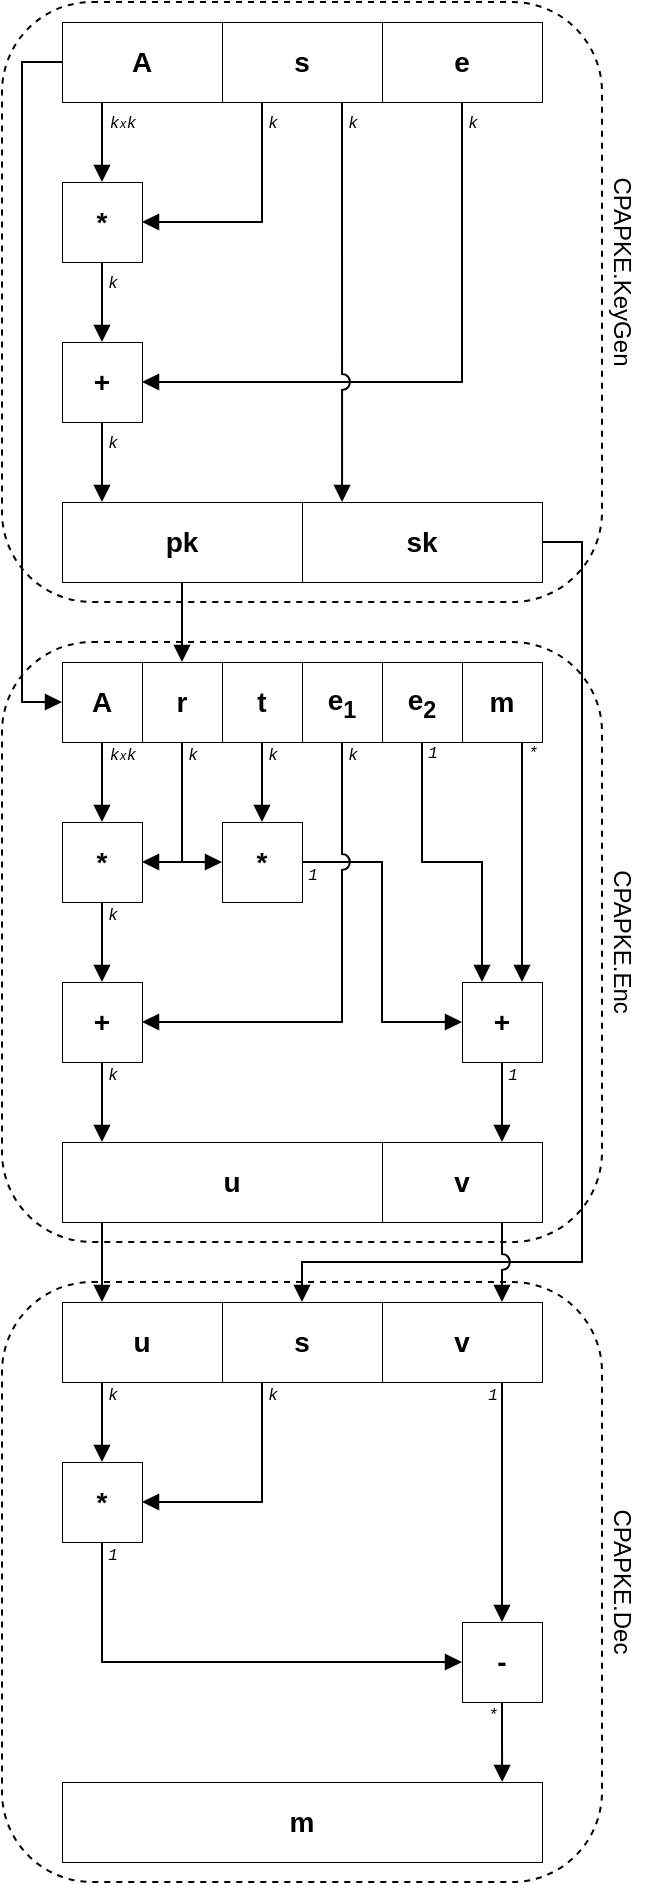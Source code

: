 <mxfile version="20.3.0" type="device"><diagram id="kgpKYQtTHZ0yAKxKKP6v" name="Page-1"><mxGraphModel dx="677" dy="416" grid="1" gridSize="10" guides="1" tooltips="1" connect="1" arrows="1" fold="1" page="1" pageScale="1" pageWidth="850" pageHeight="1100" math="0" shadow="0"><root><mxCell id="0"/><mxCell id="1" parent="0"/><mxCell id="RqX4318UuHs4b1ldZYEY-5" value="" style="rounded=1;whiteSpace=wrap;html=1;fillColor=none;dashed=1;" parent="1" vertex="1"><mxGeometry x="250" y="750" width="300" height="300" as="geometry"/></mxCell><mxCell id="RqX4318UuHs4b1ldZYEY-3" value="" style="rounded=1;whiteSpace=wrap;html=1;fillColor=none;dashed=1;" parent="1" vertex="1"><mxGeometry x="250" y="430" width="300" height="300" as="geometry"/></mxCell><mxCell id="RqX4318UuHs4b1ldZYEY-1" value="" style="rounded=1;whiteSpace=wrap;html=1;fillColor=none;dashed=1;" parent="1" vertex="1"><mxGeometry x="250" y="110" width="300" height="300" as="geometry"/></mxCell><mxCell id="GimO8Tfs8xw4bccf_avH-170" style="edgeStyle=orthogonalEdgeStyle;rounded=0;orthogonalLoop=1;jettySize=auto;html=1;fontFamily=Courier New;fontSize=8;endArrow=block;endFill=1;entryX=0.5;entryY=0;entryDx=0;entryDy=0;jumpStyle=arc;jumpSize=10;" parent="1" source="GimO8Tfs8xw4bccf_avH-92" edge="1"><mxGeometry relative="1" as="geometry"><mxPoint x="400" y="760" as="targetPoint"/><Array as="points"><mxPoint x="540" y="380"/><mxPoint x="540" y="740"/><mxPoint x="400" y="740"/></Array></mxGeometry></mxCell><mxCell id="GimO8Tfs8xw4bccf_avH-90" value="" style="rounded=0;whiteSpace=wrap;html=1;strokeWidth=0.5;fontFamily=Helvetica;fontSize=14;fillColor=default;" parent="1" vertex="1"><mxGeometry x="280" y="360" width="240" height="30" as="geometry"/></mxCell><mxCell id="GimO8Tfs8xw4bccf_avH-161" style="edgeStyle=orthogonalEdgeStyle;rounded=0;orthogonalLoop=1;jettySize=auto;html=1;entryX=0.5;entryY=0;entryDx=0;entryDy=0;fontFamily=Courier New;fontSize=8;endArrow=block;endFill=1;" parent="1" source="GimO8Tfs8xw4bccf_avH-91" target="GimO8Tfs8xw4bccf_avH-119" edge="1"><mxGeometry relative="1" as="geometry"/></mxCell><mxCell id="GimO8Tfs8xw4bccf_avH-91" value="&lt;b&gt;pk&lt;/b&gt;" style="rounded=0;whiteSpace=wrap;html=1;strokeWidth=0.5;fontFamily=Helvetica;fontSize=14;fillColor=default;" parent="1" vertex="1"><mxGeometry x="280" y="360" width="120" height="40" as="geometry"/></mxCell><mxCell id="GimO8Tfs8xw4bccf_avH-92" value="&lt;b&gt;sk&lt;/b&gt;" style="rounded=0;whiteSpace=wrap;html=1;strokeWidth=0.5;fontFamily=Helvetica;fontSize=14;fillColor=default;" parent="1" vertex="1"><mxGeometry x="400" y="360" width="120" height="40" as="geometry"/></mxCell><mxCell id="GimO8Tfs8xw4bccf_avH-93" style="rounded=0;sketch=0;jumpStyle=arc;jumpSize=10;orthogonalLoop=1;jettySize=auto;html=1;shadow=0;fontFamily=Courier New;fontSize=8;endArrow=block;endFill=1;edgeStyle=orthogonalEdgeStyle;" parent="1" source="GimO8Tfs8xw4bccf_avH-94" target="GimO8Tfs8xw4bccf_avH-100" edge="1"><mxGeometry relative="1" as="geometry"><Array as="points"><mxPoint x="300" y="170"/><mxPoint x="300" y="170"/></Array></mxGeometry></mxCell><mxCell id="GimO8Tfs8xw4bccf_avH-162" style="edgeStyle=orthogonalEdgeStyle;rounded=0;orthogonalLoop=1;jettySize=auto;html=1;entryX=0;entryY=0.5;entryDx=0;entryDy=0;fontFamily=Courier New;fontSize=8;endArrow=block;endFill=1;" parent="1" source="GimO8Tfs8xw4bccf_avH-94" target="GimO8Tfs8xw4bccf_avH-118" edge="1"><mxGeometry relative="1" as="geometry"><Array as="points"><mxPoint x="260" y="140"/><mxPoint x="260" y="460"/></Array></mxGeometry></mxCell><mxCell id="GimO8Tfs8xw4bccf_avH-94" value="&lt;b&gt;A&lt;/b&gt;" style="rounded=0;whiteSpace=wrap;html=1;strokeWidth=0.5;fontFamily=Helvetica;fontSize=14;fillColor=default;" parent="1" vertex="1"><mxGeometry x="280" y="120" width="80" height="40" as="geometry"/></mxCell><mxCell id="GimO8Tfs8xw4bccf_avH-95" style="edgeStyle=orthogonalEdgeStyle;rounded=0;sketch=0;jumpStyle=arc;jumpSize=10;orthogonalLoop=1;jettySize=auto;html=1;entryX=1;entryY=0.5;entryDx=0;entryDy=0;shadow=0;fontFamily=Courier New;fontSize=8;endArrow=block;endFill=1;" parent="1" source="GimO8Tfs8xw4bccf_avH-96" target="GimO8Tfs8xw4bccf_avH-100" edge="1"><mxGeometry relative="1" as="geometry"><Array as="points"><mxPoint x="380" y="220"/></Array></mxGeometry></mxCell><mxCell id="GimO8Tfs8xw4bccf_avH-96" value="&lt;b&gt;s&lt;/b&gt;" style="rounded=0;whiteSpace=wrap;html=1;strokeWidth=0.5;fontFamily=Helvetica;fontSize=14;fillColor=default;" parent="1" vertex="1"><mxGeometry x="360" y="120" width="80" height="40" as="geometry"/></mxCell><mxCell id="GimO8Tfs8xw4bccf_avH-97" style="edgeStyle=orthogonalEdgeStyle;rounded=0;sketch=0;jumpStyle=none;jumpSize=10;orthogonalLoop=1;jettySize=auto;html=1;entryX=1;entryY=0.5;entryDx=0;entryDy=0;shadow=0;fontFamily=Courier New;fontSize=8;endArrow=block;endFill=1;" parent="1" source="GimO8Tfs8xw4bccf_avH-98" target="GimO8Tfs8xw4bccf_avH-102" edge="1"><mxGeometry relative="1" as="geometry"><Array as="points"><mxPoint x="480" y="300"/></Array></mxGeometry></mxCell><mxCell id="GimO8Tfs8xw4bccf_avH-98" value="&lt;b&gt;e&lt;/b&gt;" style="rounded=0;whiteSpace=wrap;html=1;strokeWidth=0.5;fontFamily=Helvetica;fontSize=14;fillColor=default;" parent="1" vertex="1"><mxGeometry x="440" y="120" width="80" height="40" as="geometry"/></mxCell><mxCell id="GimO8Tfs8xw4bccf_avH-99" style="edgeStyle=orthogonalEdgeStyle;rounded=0;sketch=0;jumpStyle=arc;jumpSize=10;orthogonalLoop=1;jettySize=auto;html=1;entryX=0.5;entryY=0;entryDx=0;entryDy=0;shadow=0;fontFamily=Courier New;fontSize=8;endArrow=block;endFill=1;" parent="1" source="GimO8Tfs8xw4bccf_avH-100" target="GimO8Tfs8xw4bccf_avH-102" edge="1"><mxGeometry relative="1" as="geometry"/></mxCell><mxCell id="GimO8Tfs8xw4bccf_avH-100" value="&lt;b&gt;*&lt;/b&gt;" style="rounded=0;whiteSpace=wrap;html=1;strokeWidth=0.5;fontFamily=Helvetica;fontSize=14;fillColor=default;" parent="1" vertex="1"><mxGeometry x="280" y="200" width="40" height="40" as="geometry"/></mxCell><mxCell id="GimO8Tfs8xw4bccf_avH-101" style="edgeStyle=orthogonalEdgeStyle;rounded=0;sketch=0;jumpStyle=arc;jumpSize=10;orthogonalLoop=1;jettySize=auto;html=1;shadow=0;fontFamily=Courier New;fontSize=8;endArrow=block;endFill=1;" parent="1" source="GimO8Tfs8xw4bccf_avH-102" target="GimO8Tfs8xw4bccf_avH-91" edge="1"><mxGeometry relative="1" as="geometry"><mxPoint x="300" y="350" as="targetPoint"/><Array as="points"><mxPoint x="300" y="350"/><mxPoint x="300" y="350"/></Array></mxGeometry></mxCell><mxCell id="GimO8Tfs8xw4bccf_avH-102" value="&lt;b&gt;+&lt;/b&gt;" style="rounded=0;whiteSpace=wrap;html=1;strokeWidth=0.5;fontFamily=Helvetica;fontSize=14;fillColor=default;" parent="1" vertex="1"><mxGeometry x="280" y="280" width="40" height="40" as="geometry"/></mxCell><mxCell id="GimO8Tfs8xw4bccf_avH-103" style="edgeStyle=orthogonalEdgeStyle;rounded=0;sketch=0;jumpStyle=arc;jumpSize=8;orthogonalLoop=1;jettySize=auto;html=1;shadow=0;fontFamily=Courier New;fontSize=8;endArrow=block;endFill=1;entryX=0.167;entryY=0;entryDx=0;entryDy=0;entryPerimeter=0;" parent="1" source="GimO8Tfs8xw4bccf_avH-96" target="GimO8Tfs8xw4bccf_avH-92" edge="1"><mxGeometry relative="1" as="geometry"><mxPoint x="400" y="350" as="targetPoint"/><Array as="points"><mxPoint x="420" y="220"/><mxPoint x="420" y="220"/></Array></mxGeometry></mxCell><mxCell id="GimO8Tfs8xw4bccf_avH-104" value="&lt;i style=&quot;&quot;&gt;&lt;span style=&quot;&quot;&gt;k&lt;/span&gt;&lt;font style=&quot;font-size: 6px;&quot;&gt;x&lt;/font&gt;&lt;span style=&quot;&quot;&gt;k&lt;/span&gt;&lt;/i&gt;" style="text;html=1;align=center;verticalAlign=middle;resizable=0;points=[];autosize=1;strokeColor=none;fillColor=none;fontSize=8;fontFamily=Courier New;" parent="1" vertex="1"><mxGeometry x="290" y="160" width="40" height="20" as="geometry"/></mxCell><mxCell id="GimO8Tfs8xw4bccf_avH-105" value="&lt;i&gt;k&lt;/i&gt;" style="text;html=1;align=center;verticalAlign=middle;resizable=0;points=[];autosize=1;strokeColor=none;fillColor=none;fontSize=8;fontFamily=Courier New;" parent="1" vertex="1"><mxGeometry x="370" y="160" width="30" height="20" as="geometry"/></mxCell><mxCell id="GimO8Tfs8xw4bccf_avH-106" value="&lt;i&gt;k&lt;/i&gt;" style="text;html=1;align=center;verticalAlign=middle;resizable=0;points=[];autosize=1;strokeColor=none;fillColor=none;fontSize=8;fontFamily=Courier New;" parent="1" vertex="1"><mxGeometry x="410" y="160" width="30" height="20" as="geometry"/></mxCell><mxCell id="GimO8Tfs8xw4bccf_avH-107" value="&lt;i&gt;k&lt;/i&gt;" style="text;html=1;align=center;verticalAlign=middle;resizable=0;points=[];autosize=1;strokeColor=none;fillColor=none;fontSize=8;fontFamily=Courier New;" parent="1" vertex="1"><mxGeometry x="470" y="160" width="30" height="20" as="geometry"/></mxCell><mxCell id="GimO8Tfs8xw4bccf_avH-108" value="&lt;i&gt;k&lt;/i&gt;" style="text;html=1;align=center;verticalAlign=middle;resizable=0;points=[];autosize=1;strokeColor=none;fillColor=none;fontSize=8;fontFamily=Courier New;" parent="1" vertex="1"><mxGeometry x="290" y="240" width="30" height="20" as="geometry"/></mxCell><mxCell id="GimO8Tfs8xw4bccf_avH-109" value="&lt;i&gt;k&lt;/i&gt;" style="text;html=1;align=center;verticalAlign=middle;resizable=0;points=[];autosize=1;strokeColor=none;fillColor=none;fontSize=8;fontFamily=Courier New;" parent="1" vertex="1"><mxGeometry x="290" y="320" width="30" height="20" as="geometry"/></mxCell><mxCell id="GimO8Tfs8xw4bccf_avH-110" style="edgeStyle=orthogonalEdgeStyle;rounded=0;orthogonalLoop=1;jettySize=auto;html=1;fontFamily=Helvetica;fontSize=14;endArrow=block;endFill=1;" parent="1" source="GimO8Tfs8xw4bccf_avH-118" target="GimO8Tfs8xw4bccf_avH-114" edge="1"><mxGeometry relative="1" as="geometry"/></mxCell><mxCell id="GimO8Tfs8xw4bccf_avH-111" style="edgeStyle=orthogonalEdgeStyle;rounded=0;orthogonalLoop=1;jettySize=auto;html=1;entryX=1;entryY=0.5;entryDx=0;entryDy=0;fontFamily=Helvetica;fontSize=14;endArrow=block;endFill=1;" parent="1" source="GimO8Tfs8xw4bccf_avH-119" target="GimO8Tfs8xw4bccf_avH-114" edge="1"><mxGeometry relative="1" as="geometry"><Array as="points"><mxPoint x="340" y="540"/></Array></mxGeometry></mxCell><mxCell id="GimO8Tfs8xw4bccf_avH-112" value="" style="rounded=0;whiteSpace=wrap;html=1;strokeWidth=0.5;fontFamily=Helvetica;fontSize=14;fillColor=default;" parent="1" vertex="1"><mxGeometry x="280" y="680" width="240" height="30" as="geometry"/></mxCell><mxCell id="GimO8Tfs8xw4bccf_avH-113" style="edgeStyle=orthogonalEdgeStyle;rounded=0;orthogonalLoop=1;jettySize=auto;html=1;fontFamily=Helvetica;fontSize=14;endArrow=block;endFill=1;" parent="1" source="GimO8Tfs8xw4bccf_avH-114" target="GimO8Tfs8xw4bccf_avH-116" edge="1"><mxGeometry relative="1" as="geometry"/></mxCell><mxCell id="GimO8Tfs8xw4bccf_avH-114" value="&lt;b&gt;*&lt;/b&gt;" style="rounded=0;whiteSpace=wrap;html=1;strokeWidth=0.5;fontFamily=Helvetica;fontSize=14;fillColor=default;" parent="1" vertex="1"><mxGeometry x="280" y="520" width="40" height="40" as="geometry"/></mxCell><mxCell id="GimO8Tfs8xw4bccf_avH-115" style="edgeStyle=orthogonalEdgeStyle;rounded=0;orthogonalLoop=1;jettySize=auto;html=1;fontFamily=Helvetica;fontSize=14;endArrow=block;endFill=1;" parent="1" source="GimO8Tfs8xw4bccf_avH-116" target="GimO8Tfs8xw4bccf_avH-128" edge="1"><mxGeometry relative="1" as="geometry"><Array as="points"><mxPoint x="300" y="670"/><mxPoint x="300" y="670"/></Array></mxGeometry></mxCell><mxCell id="GimO8Tfs8xw4bccf_avH-116" value="&lt;b&gt;+&lt;/b&gt;" style="rounded=0;whiteSpace=wrap;html=1;strokeWidth=0.5;fontFamily=Helvetica;fontSize=14;fillColor=default;" parent="1" vertex="1"><mxGeometry x="280" y="600" width="40" height="40" as="geometry"/></mxCell><mxCell id="GimO8Tfs8xw4bccf_avH-117" value="" style="group" parent="1" vertex="1" connectable="0"><mxGeometry x="280" y="440" width="240" height="40" as="geometry"/></mxCell><mxCell id="GimO8Tfs8xw4bccf_avH-118" value="&lt;b&gt;A&lt;/b&gt;" style="rounded=0;whiteSpace=wrap;html=1;strokeWidth=0.5;fontFamily=Helvetica;fontSize=14;fillColor=default;" parent="GimO8Tfs8xw4bccf_avH-117" vertex="1"><mxGeometry width="40" height="40" as="geometry"/></mxCell><mxCell id="GimO8Tfs8xw4bccf_avH-119" value="&lt;b&gt;r&lt;/b&gt;" style="rounded=0;whiteSpace=wrap;html=1;strokeWidth=0.5;fontFamily=Helvetica;fontSize=14;fillColor=default;" parent="GimO8Tfs8xw4bccf_avH-117" vertex="1"><mxGeometry x="40" width="40" height="40" as="geometry"/></mxCell><mxCell id="GimO8Tfs8xw4bccf_avH-120" value="&lt;b&gt;t&lt;/b&gt;" style="rounded=0;whiteSpace=wrap;html=1;strokeWidth=0.5;fontFamily=Helvetica;fontSize=14;fillColor=default;" parent="GimO8Tfs8xw4bccf_avH-117" vertex="1"><mxGeometry x="80" width="40" height="40" as="geometry"/></mxCell><mxCell id="GimO8Tfs8xw4bccf_avH-121" value="&lt;b&gt;e&lt;sub&gt;1&lt;/sub&gt;&lt;/b&gt;" style="rounded=0;whiteSpace=wrap;html=1;strokeWidth=0.5;fontFamily=Helvetica;fontSize=14;fillColor=default;" parent="GimO8Tfs8xw4bccf_avH-117" vertex="1"><mxGeometry x="120" width="40" height="40" as="geometry"/></mxCell><mxCell id="GimO8Tfs8xw4bccf_avH-122" value="&lt;b&gt;e&lt;sub&gt;2&lt;/sub&gt;&lt;/b&gt;" style="rounded=0;whiteSpace=wrap;html=1;strokeWidth=0.5;fontFamily=Helvetica;fontSize=14;fillColor=default;" parent="GimO8Tfs8xw4bccf_avH-117" vertex="1"><mxGeometry x="160" width="40" height="40" as="geometry"/></mxCell><mxCell id="GimO8Tfs8xw4bccf_avH-123" value="&lt;b&gt;m&lt;/b&gt;" style="rounded=0;whiteSpace=wrap;html=1;strokeWidth=0.5;fontFamily=Helvetica;fontSize=14;fillColor=default;" parent="GimO8Tfs8xw4bccf_avH-117" vertex="1"><mxGeometry x="200" width="40" height="40" as="geometry"/></mxCell><mxCell id="GimO8Tfs8xw4bccf_avH-124" style="edgeStyle=orthogonalEdgeStyle;rounded=0;orthogonalLoop=1;jettySize=auto;html=1;entryX=0;entryY=0.5;entryDx=0;entryDy=0;fontFamily=Helvetica;fontSize=14;endArrow=block;endFill=1;" parent="1" source="GimO8Tfs8xw4bccf_avH-125" target="GimO8Tfs8xw4bccf_avH-131" edge="1"><mxGeometry relative="1" as="geometry"><Array as="points"><mxPoint x="440" y="540"/><mxPoint x="440" y="620"/></Array></mxGeometry></mxCell><mxCell id="Ku82WGQNMGcU_O7oPoYh-1" style="edgeStyle=orthogonalEdgeStyle;rounded=0;orthogonalLoop=1;jettySize=auto;html=1;endArrow=block;endFill=1;entryX=0;entryY=0.5;entryDx=0;entryDy=0;" parent="1" target="GimO8Tfs8xw4bccf_avH-125" edge="1"><mxGeometry relative="1" as="geometry"><mxPoint x="340" y="540" as="sourcePoint"/></mxGeometry></mxCell><mxCell id="GimO8Tfs8xw4bccf_avH-125" value="&lt;b&gt;*&lt;/b&gt;" style="rounded=0;whiteSpace=wrap;html=1;strokeWidth=0.5;fontFamily=Helvetica;fontSize=14;fillColor=default;" parent="1" vertex="1"><mxGeometry x="360" y="520" width="40" height="40" as="geometry"/></mxCell><mxCell id="GimO8Tfs8xw4bccf_avH-127" style="edgeStyle=orthogonalEdgeStyle;rounded=0;orthogonalLoop=1;jettySize=auto;html=1;entryX=0.5;entryY=0;entryDx=0;entryDy=0;fontFamily=Helvetica;fontSize=14;endArrow=block;endFill=1;" parent="1" source="GimO8Tfs8xw4bccf_avH-120" target="GimO8Tfs8xw4bccf_avH-125" edge="1"><mxGeometry relative="1" as="geometry"/></mxCell><mxCell id="GimO8Tfs8xw4bccf_avH-168" style="edgeStyle=orthogonalEdgeStyle;rounded=0;orthogonalLoop=1;jettySize=auto;html=1;entryX=0.25;entryY=0;entryDx=0;entryDy=0;fontFamily=Courier New;fontSize=8;endArrow=block;endFill=1;" parent="1" source="GimO8Tfs8xw4bccf_avH-128" edge="1"><mxGeometry relative="1" as="geometry"><Array as="points"><mxPoint x="300" y="730"/><mxPoint x="300" y="730"/></Array><mxPoint x="300" y="760" as="targetPoint"/></mxGeometry></mxCell><mxCell id="GimO8Tfs8xw4bccf_avH-128" value="&lt;b&gt;u&lt;/b&gt;" style="rounded=0;whiteSpace=wrap;html=1;strokeWidth=0.5;fontFamily=Helvetica;fontSize=14;fillColor=default;" parent="1" vertex="1"><mxGeometry x="280" y="680" width="170" height="40" as="geometry"/></mxCell><mxCell id="GimO8Tfs8xw4bccf_avH-129" value="&lt;b&gt;v&lt;/b&gt;" style="rounded=0;whiteSpace=wrap;html=1;strokeWidth=0.5;fontFamily=Helvetica;fontSize=14;fillColor=default;" parent="1" vertex="1"><mxGeometry x="440" y="680" width="80" height="40" as="geometry"/></mxCell><mxCell id="GimO8Tfs8xw4bccf_avH-130" style="edgeStyle=elbowEdgeStyle;rounded=0;orthogonalLoop=1;jettySize=auto;html=1;fontFamily=Helvetica;fontSize=14;endArrow=block;endFill=1;" parent="1" source="GimO8Tfs8xw4bccf_avH-131" target="GimO8Tfs8xw4bccf_avH-129" edge="1"><mxGeometry relative="1" as="geometry"/></mxCell><mxCell id="GimO8Tfs8xw4bccf_avH-131" value="&lt;b&gt;+&lt;/b&gt;" style="rounded=0;whiteSpace=wrap;html=1;strokeWidth=0.5;fontFamily=Helvetica;fontSize=14;fillColor=default;" parent="1" vertex="1"><mxGeometry x="480" y="600" width="40" height="40" as="geometry"/></mxCell><mxCell id="GimO8Tfs8xw4bccf_avH-132" style="edgeStyle=orthogonalEdgeStyle;rounded=0;orthogonalLoop=1;jettySize=auto;html=1;entryX=0.75;entryY=0;entryDx=0;entryDy=0;fontFamily=Helvetica;fontSize=14;endArrow=block;endFill=1;" parent="1" source="GimO8Tfs8xw4bccf_avH-123" target="GimO8Tfs8xw4bccf_avH-131" edge="1"><mxGeometry relative="1" as="geometry"><Array as="points"><mxPoint x="510" y="510"/><mxPoint x="510" y="510"/></Array></mxGeometry></mxCell><mxCell id="GimO8Tfs8xw4bccf_avH-133" style="edgeStyle=orthogonalEdgeStyle;rounded=0;orthogonalLoop=1;jettySize=auto;html=1;entryX=0.25;entryY=0;entryDx=0;entryDy=0;fontFamily=Helvetica;fontSize=14;endArrow=block;endFill=1;" parent="1" source="GimO8Tfs8xw4bccf_avH-122" target="GimO8Tfs8xw4bccf_avH-131" edge="1"><mxGeometry relative="1" as="geometry"/></mxCell><mxCell id="GimO8Tfs8xw4bccf_avH-134" style="edgeStyle=orthogonalEdgeStyle;rounded=0;orthogonalLoop=1;jettySize=auto;html=1;entryX=1;entryY=0.5;entryDx=0;entryDy=0;fontFamily=Helvetica;fontSize=14;endArrow=block;endFill=1;shadow=0;sketch=0;jumpStyle=arc;jumpSize=8;" parent="1" source="GimO8Tfs8xw4bccf_avH-121" target="GimO8Tfs8xw4bccf_avH-116" edge="1"><mxGeometry relative="1" as="geometry"><Array as="points"><mxPoint x="420" y="620"/></Array></mxGeometry></mxCell><mxCell id="GimO8Tfs8xw4bccf_avH-135" value="&lt;i&gt;&lt;font style=&quot;font-size: 8px;&quot;&gt;k&lt;/font&gt;&lt;font style=&quot;font-size: 6px;&quot;&gt;x&lt;/font&gt;&lt;font style=&quot;font-size: 8px;&quot;&gt;k&lt;/font&gt;&lt;/i&gt;" style="text;html=1;align=center;verticalAlign=middle;resizable=0;points=[];autosize=1;strokeColor=none;fillColor=none;fontSize=14;fontFamily=Courier New;" parent="1" vertex="1"><mxGeometry x="290" y="470" width="40" height="30" as="geometry"/></mxCell><mxCell id="GimO8Tfs8xw4bccf_avH-136" value="&lt;i&gt;&lt;font style=&quot;font-size: 8px;&quot;&gt;k&lt;/font&gt;&lt;/i&gt;" style="text;html=1;align=center;verticalAlign=middle;resizable=0;points=[];autosize=1;strokeColor=none;fillColor=none;fontSize=14;fontFamily=Courier New;" parent="1" vertex="1"><mxGeometry x="330" y="470" width="30" height="30" as="geometry"/></mxCell><mxCell id="GimO8Tfs8xw4bccf_avH-137" value="&lt;i&gt;&lt;font style=&quot;font-size: 8px;&quot;&gt;k&lt;/font&gt;&lt;/i&gt;" style="text;html=1;align=center;verticalAlign=middle;resizable=0;points=[];autosize=1;strokeColor=none;fillColor=none;fontSize=14;fontFamily=Courier New;" parent="1" vertex="1"><mxGeometry x="370" y="470" width="30" height="30" as="geometry"/></mxCell><mxCell id="GimO8Tfs8xw4bccf_avH-138" value="&lt;font style=&quot;font-size: 8px;&quot;&gt;1&lt;/font&gt;" style="text;html=1;align=center;verticalAlign=middle;resizable=0;points=[];autosize=1;strokeColor=none;fillColor=none;fontSize=6;fontFamily=Courier New;fontStyle=2" parent="1" vertex="1"><mxGeometry x="450" y="475" width="30" height="20" as="geometry"/></mxCell><mxCell id="GimO8Tfs8xw4bccf_avH-139" value="&lt;i&gt;&lt;font style=&quot;font-size: 8px;&quot;&gt;k&lt;/font&gt;&lt;/i&gt;" style="text;html=1;align=center;verticalAlign=middle;resizable=0;points=[];autosize=1;strokeColor=none;fillColor=none;fontSize=14;fontFamily=Courier New;" parent="1" vertex="1"><mxGeometry x="410" y="470" width="30" height="30" as="geometry"/></mxCell><mxCell id="GimO8Tfs8xw4bccf_avH-140" value="&lt;font style=&quot;font-size: 8px;&quot;&gt;*&lt;/font&gt;" style="text;html=1;align=center;verticalAlign=middle;resizable=0;points=[];autosize=1;strokeColor=none;fillColor=none;fontSize=6;fontFamily=Courier New;fontStyle=2" parent="1" vertex="1"><mxGeometry x="500" y="475" width="30" height="20" as="geometry"/></mxCell><mxCell id="GimO8Tfs8xw4bccf_avH-141" value="&lt;i&gt;&lt;font style=&quot;font-size: 8px;&quot;&gt;k&lt;/font&gt;&lt;/i&gt;" style="text;html=1;align=center;verticalAlign=middle;resizable=0;points=[];autosize=1;strokeColor=none;fillColor=none;fontSize=14;fontFamily=Courier New;" parent="1" vertex="1"><mxGeometry x="290" y="550" width="30" height="30" as="geometry"/></mxCell><mxCell id="GimO8Tfs8xw4bccf_avH-142" value="&lt;i&gt;&lt;font style=&quot;font-size: 8px;&quot;&gt;k&lt;/font&gt;&lt;/i&gt;" style="text;html=1;align=center;verticalAlign=middle;resizable=0;points=[];autosize=1;strokeColor=none;fillColor=none;fontSize=14;fontFamily=Courier New;" parent="1" vertex="1"><mxGeometry x="290" y="630" width="30" height="30" as="geometry"/></mxCell><mxCell id="GimO8Tfs8xw4bccf_avH-143" value="&lt;i&gt;&lt;font style=&quot;font-size: 8px;&quot;&gt;1&lt;/font&gt;&lt;/i&gt;" style="text;html=1;align=center;verticalAlign=middle;resizable=0;points=[];autosize=1;strokeColor=none;fillColor=none;fontSize=14;fontFamily=Courier New;" parent="1" vertex="1"><mxGeometry x="390" y="530" width="30" height="30" as="geometry"/></mxCell><mxCell id="GimO8Tfs8xw4bccf_avH-144" value="&lt;i&gt;&lt;font style=&quot;font-size: 8px;&quot;&gt;1&lt;/font&gt;&lt;/i&gt;" style="text;html=1;align=center;verticalAlign=middle;resizable=0;points=[];autosize=1;strokeColor=none;fillColor=none;fontSize=14;fontFamily=Courier New;" parent="1" vertex="1"><mxGeometry x="490" y="630" width="30" height="30" as="geometry"/></mxCell><mxCell id="GimO8Tfs8xw4bccf_avH-169" style="edgeStyle=orthogonalEdgeStyle;rounded=0;orthogonalLoop=1;jettySize=auto;html=1;fontFamily=Courier New;fontSize=8;endArrow=block;endFill=1;entryX=0.75;entryY=0;entryDx=0;entryDy=0;jumpStyle=arc;jumpSize=8;" parent="1" source="GimO8Tfs8xw4bccf_avH-129" edge="1"><mxGeometry relative="1" as="geometry"><Array as="points"><mxPoint x="500" y="730"/><mxPoint x="500" y="730"/></Array><mxPoint x="500" y="760" as="targetPoint"/></mxGeometry></mxCell><mxCell id="RqX4318UuHs4b1ldZYEY-2" value="CPAPKE.KeyGen" style="text;html=1;strokeColor=none;fillColor=none;align=center;verticalAlign=middle;whiteSpace=wrap;rounded=0;rotation=90;" parent="1" vertex="1"><mxGeometry x="530" y="230" width="60" height="30" as="geometry"/></mxCell><mxCell id="RqX4318UuHs4b1ldZYEY-4" value="CPAPKE.Enc" style="text;html=1;strokeColor=none;fillColor=none;align=center;verticalAlign=middle;whiteSpace=wrap;rounded=0;rotation=90;" parent="1" vertex="1"><mxGeometry x="530" y="565" width="60" height="30" as="geometry"/></mxCell><mxCell id="RqX4318UuHs4b1ldZYEY-6" value="CPAPKE.Dec" style="text;html=1;strokeColor=none;fillColor=none;align=center;verticalAlign=middle;whiteSpace=wrap;rounded=0;rotation=90;" parent="1" vertex="1"><mxGeometry x="530" y="885" width="60" height="30" as="geometry"/></mxCell><mxCell id="pYBkqspRPvGMNO-1xGkR-1" value="&lt;b&gt;m&lt;/b&gt;" style="rounded=0;whiteSpace=wrap;html=1;strokeWidth=0.5;fontFamily=Helvetica;fontSize=14;fillColor=default;" parent="1" vertex="1"><mxGeometry x="280" y="1000" width="240" height="40" as="geometry"/></mxCell><mxCell id="pYBkqspRPvGMNO-1xGkR-2" style="edgeStyle=orthogonalEdgeStyle;rounded=0;orthogonalLoop=1;jettySize=auto;html=1;endArrow=block;endFill=1;" parent="1" source="pYBkqspRPvGMNO-1xGkR-3" target="pYBkqspRPvGMNO-1xGkR-9" edge="1"><mxGeometry relative="1" as="geometry"><Array as="points"><mxPoint x="300" y="810"/><mxPoint x="300" y="810"/></Array></mxGeometry></mxCell><mxCell id="pYBkqspRPvGMNO-1xGkR-3" value="&lt;b&gt;u&lt;/b&gt;" style="rounded=0;whiteSpace=wrap;html=1;strokeWidth=0.5;fontFamily=Helvetica;fontSize=14;fillColor=default;" parent="1" vertex="1"><mxGeometry x="280" y="760" width="80" height="40" as="geometry"/></mxCell><mxCell id="pYBkqspRPvGMNO-1xGkR-4" style="edgeStyle=orthogonalEdgeStyle;rounded=0;orthogonalLoop=1;jettySize=auto;html=1;entryX=1;entryY=0.5;entryDx=0;entryDy=0;endArrow=block;endFill=1;" parent="1" source="pYBkqspRPvGMNO-1xGkR-5" target="pYBkqspRPvGMNO-1xGkR-9" edge="1"><mxGeometry relative="1" as="geometry"><Array as="points"><mxPoint x="380" y="860"/></Array></mxGeometry></mxCell><mxCell id="pYBkqspRPvGMNO-1xGkR-5" value="&lt;b&gt;s&lt;/b&gt;" style="rounded=0;whiteSpace=wrap;html=1;strokeWidth=0.5;fontFamily=Helvetica;fontSize=14;fillColor=default;" parent="1" vertex="1"><mxGeometry x="360" y="760" width="80" height="40" as="geometry"/></mxCell><mxCell id="pYBkqspRPvGMNO-1xGkR-6" style="edgeStyle=orthogonalEdgeStyle;rounded=0;orthogonalLoop=1;jettySize=auto;html=1;entryX=0.5;entryY=0;entryDx=0;entryDy=0;endArrow=block;endFill=1;" parent="1" source="pYBkqspRPvGMNO-1xGkR-7" target="pYBkqspRPvGMNO-1xGkR-11" edge="1"><mxGeometry relative="1" as="geometry"><Array as="points"><mxPoint x="500" y="840"/><mxPoint x="500" y="840"/></Array></mxGeometry></mxCell><mxCell id="pYBkqspRPvGMNO-1xGkR-7" value="&lt;b&gt;v&lt;/b&gt;" style="rounded=0;whiteSpace=wrap;html=1;strokeWidth=0.5;fontFamily=Helvetica;fontSize=14;fillColor=default;" parent="1" vertex="1"><mxGeometry x="440" y="760" width="80" height="40" as="geometry"/></mxCell><mxCell id="pYBkqspRPvGMNO-1xGkR-8" style="edgeStyle=orthogonalEdgeStyle;rounded=0;orthogonalLoop=1;jettySize=auto;html=1;entryX=0;entryY=0.5;entryDx=0;entryDy=0;endArrow=block;endFill=1;" parent="1" source="pYBkqspRPvGMNO-1xGkR-9" target="pYBkqspRPvGMNO-1xGkR-11" edge="1"><mxGeometry relative="1" as="geometry"><Array as="points"><mxPoint x="300" y="940"/></Array></mxGeometry></mxCell><mxCell id="pYBkqspRPvGMNO-1xGkR-9" value="&lt;b&gt;*&lt;/b&gt;" style="rounded=0;whiteSpace=wrap;html=1;strokeWidth=0.5;fontFamily=Helvetica;fontSize=14;fillColor=default;" parent="1" vertex="1"><mxGeometry x="280" y="840" width="40" height="40" as="geometry"/></mxCell><mxCell id="pYBkqspRPvGMNO-1xGkR-10" style="edgeStyle=orthogonalEdgeStyle;rounded=0;orthogonalLoop=1;jettySize=auto;html=1;entryX=0.917;entryY=0;entryDx=0;entryDy=0;endArrow=block;endFill=1;entryPerimeter=0;" parent="1" source="pYBkqspRPvGMNO-1xGkR-11" target="pYBkqspRPvGMNO-1xGkR-1" edge="1"><mxGeometry relative="1" as="geometry"/></mxCell><mxCell id="pYBkqspRPvGMNO-1xGkR-11" value="&lt;b&gt;-&lt;/b&gt;" style="rounded=0;whiteSpace=wrap;html=1;strokeWidth=0.5;fontFamily=Helvetica;fontSize=14;fillColor=default;" parent="1" vertex="1"><mxGeometry x="480" y="920" width="40" height="40" as="geometry"/></mxCell><mxCell id="pYBkqspRPvGMNO-1xGkR-12" value="&lt;font face=&quot;Courier New&quot; style=&quot;font-size: 8px;&quot;&gt;k&lt;/font&gt;" style="text;html=1;align=center;verticalAlign=middle;resizable=0;points=[];autosize=1;strokeColor=none;fillColor=none;fontStyle=2" parent="1" vertex="1"><mxGeometry x="290" y="790" width="30" height="30" as="geometry"/></mxCell><mxCell id="pYBkqspRPvGMNO-1xGkR-13" value="&lt;font face=&quot;Courier New&quot; style=&quot;font-size: 8px;&quot;&gt;k&lt;/font&gt;" style="text;html=1;align=center;verticalAlign=middle;resizable=0;points=[];autosize=1;strokeColor=none;fillColor=none;fontStyle=2" parent="1" vertex="1"><mxGeometry x="370" y="790" width="30" height="30" as="geometry"/></mxCell><mxCell id="pYBkqspRPvGMNO-1xGkR-14" value="&lt;font face=&quot;Courier New&quot; style=&quot;font-size: 8px;&quot;&gt;1&lt;/font&gt;" style="text;html=1;align=center;verticalAlign=middle;resizable=0;points=[];autosize=1;strokeColor=none;fillColor=none;fontStyle=2" parent="1" vertex="1"><mxGeometry x="480" y="790" width="30" height="30" as="geometry"/></mxCell><mxCell id="pYBkqspRPvGMNO-1xGkR-15" value="&lt;font face=&quot;Courier New&quot; style=&quot;font-size: 8px;&quot;&gt;1&lt;/font&gt;" style="text;html=1;align=center;verticalAlign=middle;resizable=0;points=[];autosize=1;strokeColor=none;fillColor=none;fontStyle=2" parent="1" vertex="1"><mxGeometry x="290" y="870" width="30" height="30" as="geometry"/></mxCell><mxCell id="pYBkqspRPvGMNO-1xGkR-16" value="&lt;font face=&quot;Courier New&quot; style=&quot;font-size: 8px;&quot;&gt;*&lt;/font&gt;" style="text;html=1;align=center;verticalAlign=middle;resizable=0;points=[];autosize=1;strokeColor=none;fillColor=none;fontStyle=2" parent="1" vertex="1"><mxGeometry x="480" y="950" width="30" height="30" as="geometry"/></mxCell></root></mxGraphModel></diagram></mxfile>